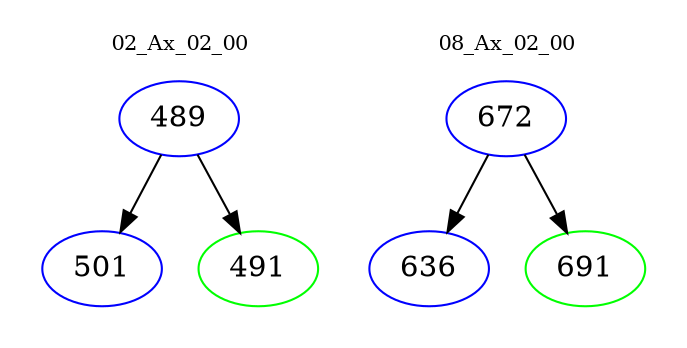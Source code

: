 digraph{
subgraph cluster_0 {
color = white
label = "02_Ax_02_00";
fontsize=10;
T0_489 [label="489", color="blue"]
T0_489 -> T0_501 [color="black"]
T0_501 [label="501", color="blue"]
T0_489 -> T0_491 [color="black"]
T0_491 [label="491", color="green"]
}
subgraph cluster_1 {
color = white
label = "08_Ax_02_00";
fontsize=10;
T1_672 [label="672", color="blue"]
T1_672 -> T1_636 [color="black"]
T1_636 [label="636", color="blue"]
T1_672 -> T1_691 [color="black"]
T1_691 [label="691", color="green"]
}
}
